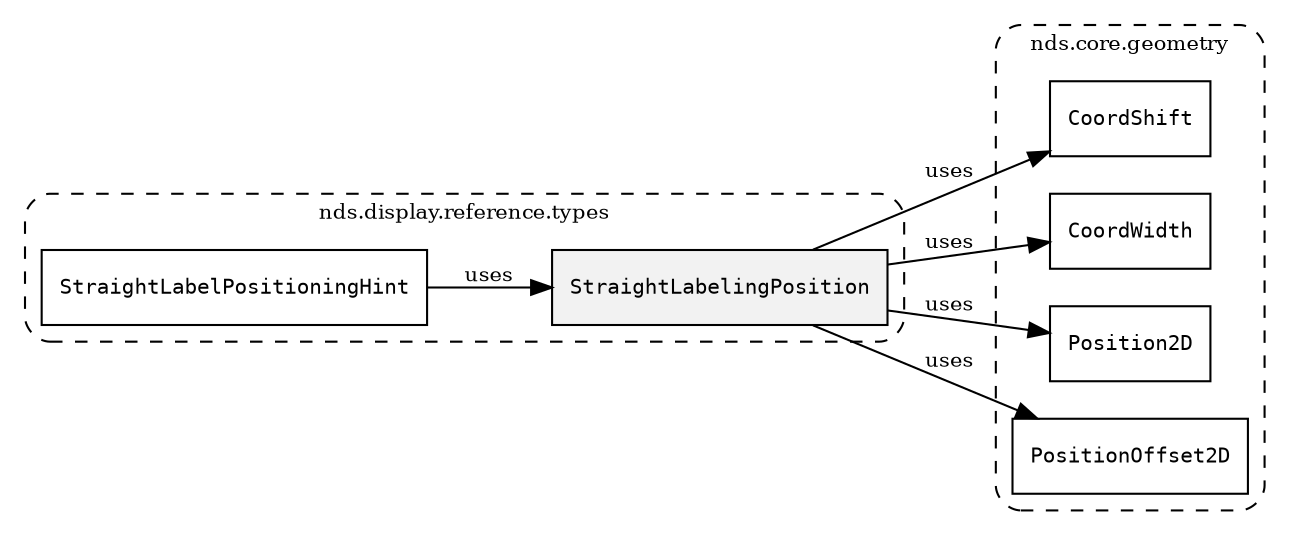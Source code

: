 /**
 * This dot file creates symbol collaboration diagram for StraightLabelingPosition.
 */
digraph ZSERIO
{
    node [shape=box, fontsize=10];
    rankdir="LR";
    fontsize=10;
    tooltip="StraightLabelingPosition collaboration diagram";

    subgraph "cluster_nds.display.reference.types"
    {
        style="dashed, rounded";
        label="nds.display.reference.types";
        tooltip="Package nds.display.reference.types";
        href="../../../content/packages/nds.display.reference.types.html#Package-nds-display-reference-types";
        target="_parent";

        "StraightLabelingPosition" [style="filled", fillcolor="#0000000D", target="_parent", label=<<font face="monospace"><table align="center" border="0" cellspacing="0" cellpadding="0"><tr><td href="../../../content/packages/nds.display.reference.types.html#Structure-StraightLabelingPosition" title="Structure defined in nds.display.reference.types">StraightLabelingPosition</td></tr></table></font>>];
        "StraightLabelPositioningHint" [target="_parent", label=<<font face="monospace"><table align="center" border="0" cellspacing="0" cellpadding="0"><tr><td href="../../../content/packages/nds.display.reference.types.html#Structure-StraightLabelPositioningHint" title="Structure defined in nds.display.reference.types">StraightLabelPositioningHint</td></tr></table></font>>];
    }

    subgraph "cluster_nds.core.geometry"
    {
        style="dashed, rounded";
        label="nds.core.geometry";
        tooltip="Package nds.core.geometry";
        href="../../../content/packages/nds.core.geometry.html#Package-nds-core-geometry";
        target="_parent";

        "CoordShift" [target="_parent", label=<<font face="monospace"><table align="center" border="0" cellspacing="0" cellpadding="0"><tr><td href="../../../content/packages/nds.core.geometry.html#Subtype-CoordShift" title="Subtype defined in nds.core.geometry">CoordShift</td></tr></table></font>>];
        "CoordWidth" [target="_parent", label=<<font face="monospace"><table align="center" border="0" cellspacing="0" cellpadding="0"><tr><td href="../../../content/packages/nds.core.geometry.html#Subtype-CoordWidth" title="Subtype defined in nds.core.geometry">CoordWidth</td></tr></table></font>>];
        "Position2D" [target="_parent", label=<<font face="monospace"><table align="center" border="0" cellspacing="0" cellpadding="0"><tr><td href="../../../content/packages/nds.core.geometry.html#Structure-Position2D" title="Structure defined in nds.core.geometry">Position2D</td></tr></table></font>>];
        "PositionOffset2D" [target="_parent", label=<<font face="monospace"><table align="center" border="0" cellspacing="0" cellpadding="0"><tr><td href="../../../content/packages/nds.core.geometry.html#Structure-PositionOffset2D" title="Structure defined in nds.core.geometry">PositionOffset2D</td></tr></table></font>>];
    }

    "StraightLabelingPosition" -> "CoordShift" [label="uses", fontsize=10];
    "StraightLabelingPosition" -> "CoordWidth" [label="uses", fontsize=10];
    "StraightLabelingPosition" -> "Position2D" [label="uses", fontsize=10];
    "StraightLabelingPosition" -> "PositionOffset2D" [label="uses", fontsize=10];
    "StraightLabelPositioningHint" -> "StraightLabelingPosition" [label="uses", fontsize=10];
}
